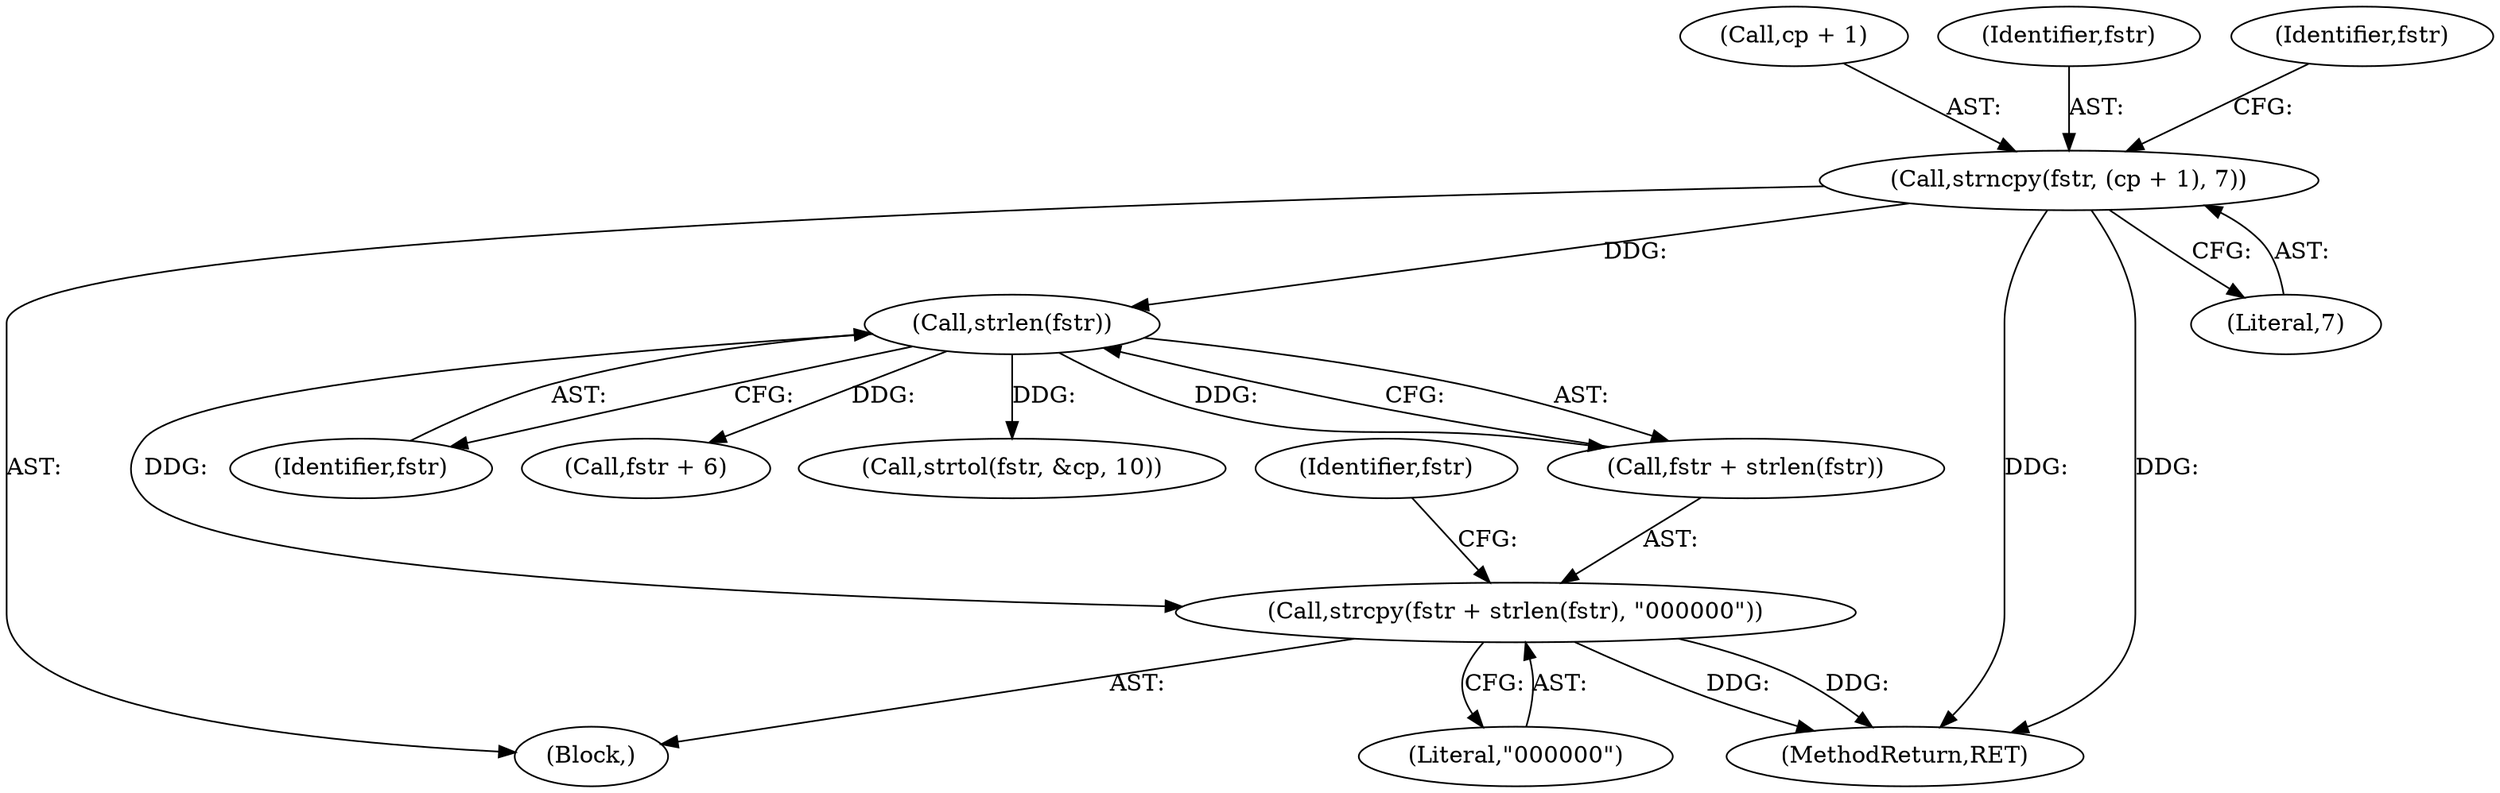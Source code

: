 digraph "1_postgres_4318daecc959886d001a6e79c6ea853e8b1dfb4b_1@API" {
"1000208" [label="(Call,strcpy(fstr + strlen(fstr), \"000000\"))"];
"1000211" [label="(Call,strlen(fstr))"];
"1000202" [label="(Call,strncpy(fstr, (cp + 1), 7))"];
"1000208" [label="(Call,strcpy(fstr + strlen(fstr), \"000000\"))"];
"1000212" [label="(Identifier,fstr)"];
"1000202" [label="(Call,strncpy(fstr, (cp + 1), 7))"];
"1000200" [label="(Block,)"];
"1000217" [label="(Identifier,fstr)"];
"1000280" [label="(MethodReturn,RET)"];
"1000204" [label="(Call,cp + 1)"];
"1000203" [label="(Identifier,fstr)"];
"1000210" [label="(Identifier,fstr)"];
"1000207" [label="(Literal,7)"];
"1000216" [label="(Call,fstr + 6)"];
"1000211" [label="(Call,strlen(fstr))"];
"1000213" [label="(Literal,\"000000\")"];
"1000209" [label="(Call,fstr + strlen(fstr))"];
"1000223" [label="(Call,strtol(fstr, &cp, 10))"];
"1000208" -> "1000200"  [label="AST: "];
"1000208" -> "1000213"  [label="CFG: "];
"1000209" -> "1000208"  [label="AST: "];
"1000213" -> "1000208"  [label="AST: "];
"1000217" -> "1000208"  [label="CFG: "];
"1000208" -> "1000280"  [label="DDG: "];
"1000208" -> "1000280"  [label="DDG: "];
"1000211" -> "1000208"  [label="DDG: "];
"1000211" -> "1000209"  [label="AST: "];
"1000211" -> "1000212"  [label="CFG: "];
"1000212" -> "1000211"  [label="AST: "];
"1000209" -> "1000211"  [label="CFG: "];
"1000211" -> "1000209"  [label="DDG: "];
"1000202" -> "1000211"  [label="DDG: "];
"1000211" -> "1000216"  [label="DDG: "];
"1000211" -> "1000223"  [label="DDG: "];
"1000202" -> "1000200"  [label="AST: "];
"1000202" -> "1000207"  [label="CFG: "];
"1000203" -> "1000202"  [label="AST: "];
"1000204" -> "1000202"  [label="AST: "];
"1000207" -> "1000202"  [label="AST: "];
"1000210" -> "1000202"  [label="CFG: "];
"1000202" -> "1000280"  [label="DDG: "];
"1000202" -> "1000280"  [label="DDG: "];
}
